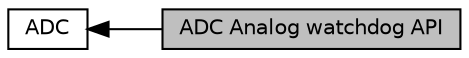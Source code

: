 digraph "ADC Analog watchdog API"
{
  edge [fontname="Helvetica",fontsize="10",labelfontname="Helvetica",labelfontsize="10"];
  node [fontname="Helvetica",fontsize="10",shape=record];
  rankdir=LR;
  Node0 [label="ADC Analog watchdog API",height=0.2,width=0.4,color="black", fillcolor="grey75", style="filled", fontcolor="black"];
  Node1 [label="ADC",height=0.2,width=0.4,color="black", fillcolor="white", style="filled",URL="$group__adc__file.html",tooltip="libopencm3 STM32F0xx Analog to Digital Converters "];
  Node1->Node0 [shape=plaintext, dir="back", style="solid"];
}
